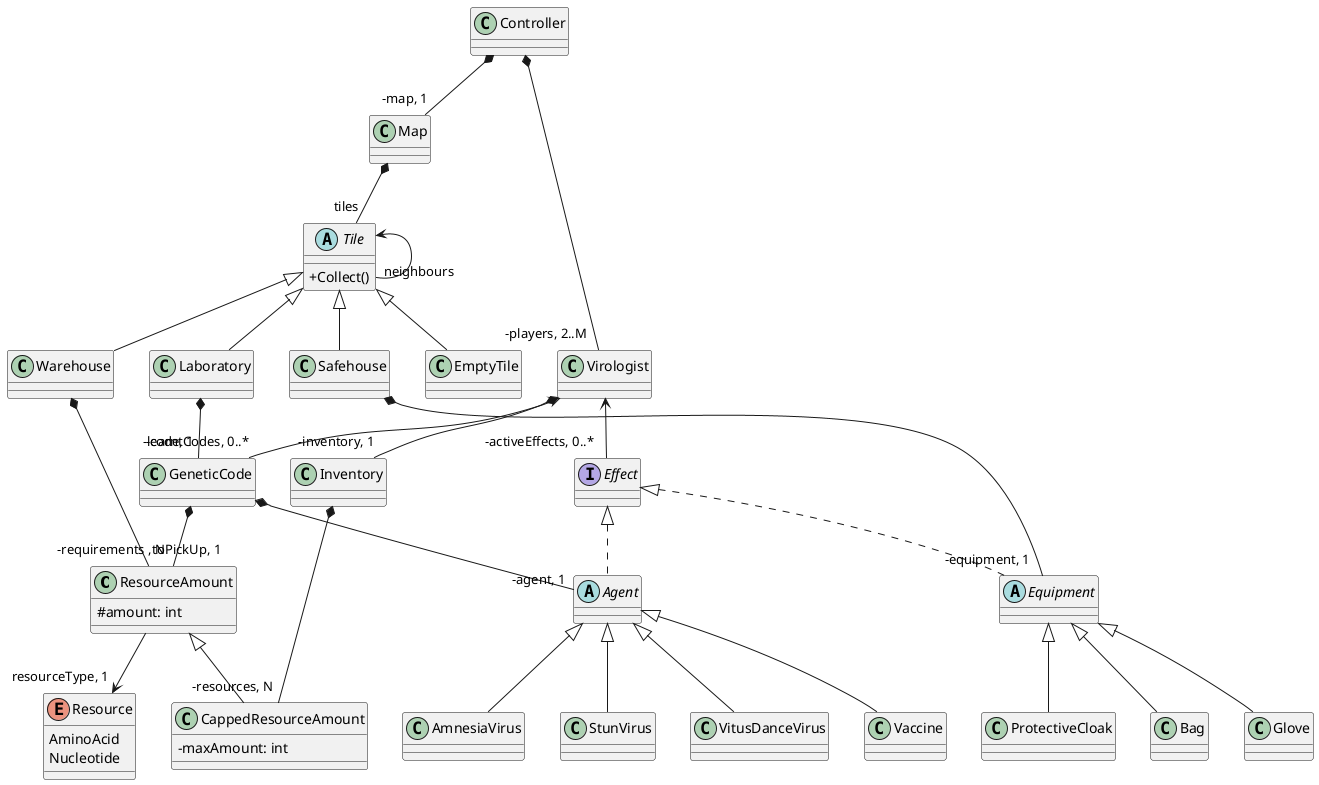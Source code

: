 @startuml
'https://plantuml.com/class-diagram
skinparam classAttributeIconSize 0

together {
    class ResourceAmount {
        #amount: int

    }
    class CappedResourceAmount extends ResourceAmount {
        -maxAmount: int
    }
    enum Resource {
        AminoAcid
        Nucleotide
    }
    'class AminoAcid extends ResourceAmount {
'
    '}
    'class Nucleotide extends ResourceAmount {
'
    '}


}

together {
    abstract class Agent implements Effect{

    }
    class AmnesiaVirus extends Agent{

    }

    class StunVirus extends Agent{

    }
    class VitusDanceVirus extends Agent{

    }
    class Vaccine extends Agent{

    }
}

class Virologist {

}

class Inventory {

}
Virologist *-- "-inventory, 1" Inventory
Virologist <-- "-learntCodes, 0..*" GeneticCode
Virologist <-- "-activeEffects, 0..*" Effect


together {
    interface Effect {

    }

    abstract class Equipment implements Effect {

    }
    class ProtectiveCloak extends Equipment {

    }

    class Bag extends Equipment{

    }
    class Glove extends Equipment {

    }
}

together {
    abstract class Tile {
        +Collect()

    }
    class Laboratory extends Tile {

    }

    class Safehouse extends Tile {

    }
    class Warehouse extends Tile {

    }
    class EmptyTile extends Tile {

    }

    class Map {

    }
}

class GeneticCode {

}
Laboratory *-- "-code, 1" GeneticCode
Safehouse *-- "-equipment, 1" Equipment
GeneticCode *-- "-agent, 1" Agent
Warehouse *-- "toPickUp, 1" ResourceAmount

Inventory *-- "-resources, N" CappedResourceAmount
ResourceAmount --> "resourceType, 1" Resource
GeneticCode *-- "-requirements , N" ResourceAmount

Map  *-- "tiles" Tile
Tile <-- "neighbours" Tile

class Controller {

}
Controller *-- "-map, 1" Map
Controller *-- "-players, 2..M" Virologist

@enduml